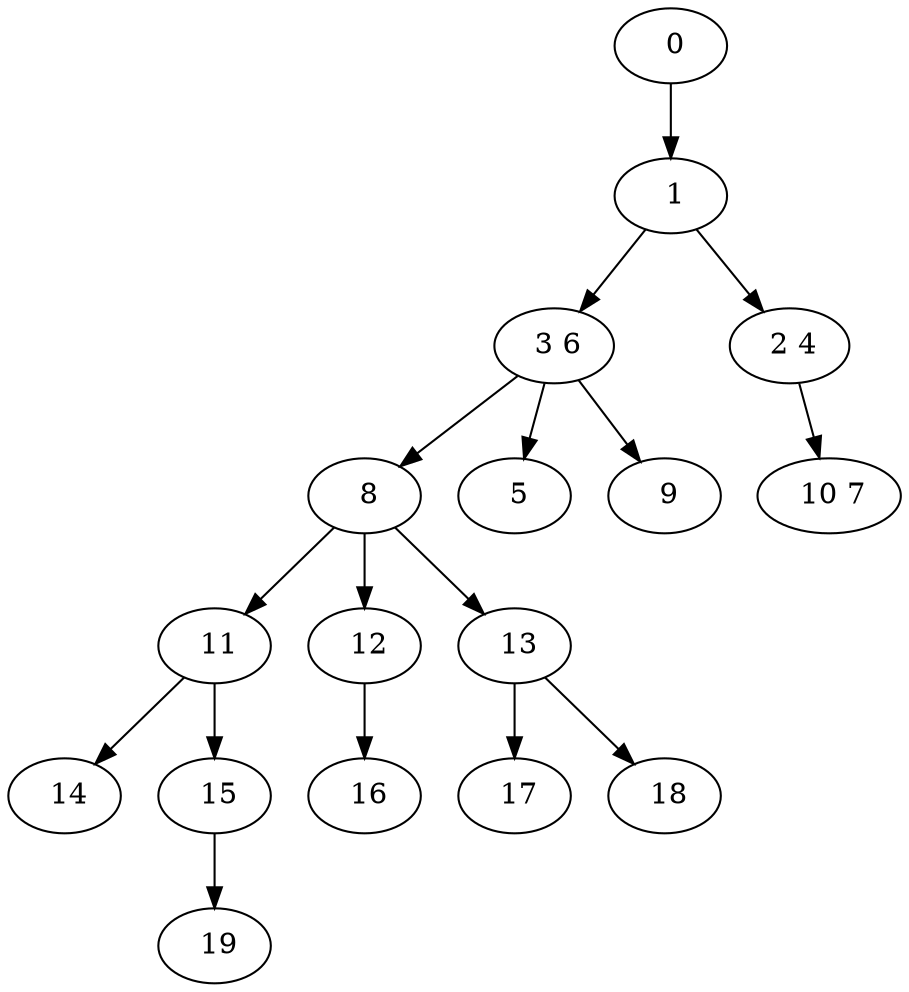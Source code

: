 digraph mytree {
" 0" -> " 1";
" 1" -> " 3 6";
" 1" -> " 2 4";
" 3 6" -> " 8";
" 3 6" -> " 5";
" 3 6" -> " 9";
" 2 4" -> " 10 7";
" 8" -> " 11";
" 8" -> " 12";
" 8" -> " 13";
" 11" -> " 14";
" 11" -> " 15";
" 12" -> " 16";
" 13" -> " 17";
" 13" -> " 18";
" 14";
" 19";
" 15" -> " 19";
" 16";
" 17";
" 18";
" 5";
" 9";
" 10 7";
}
